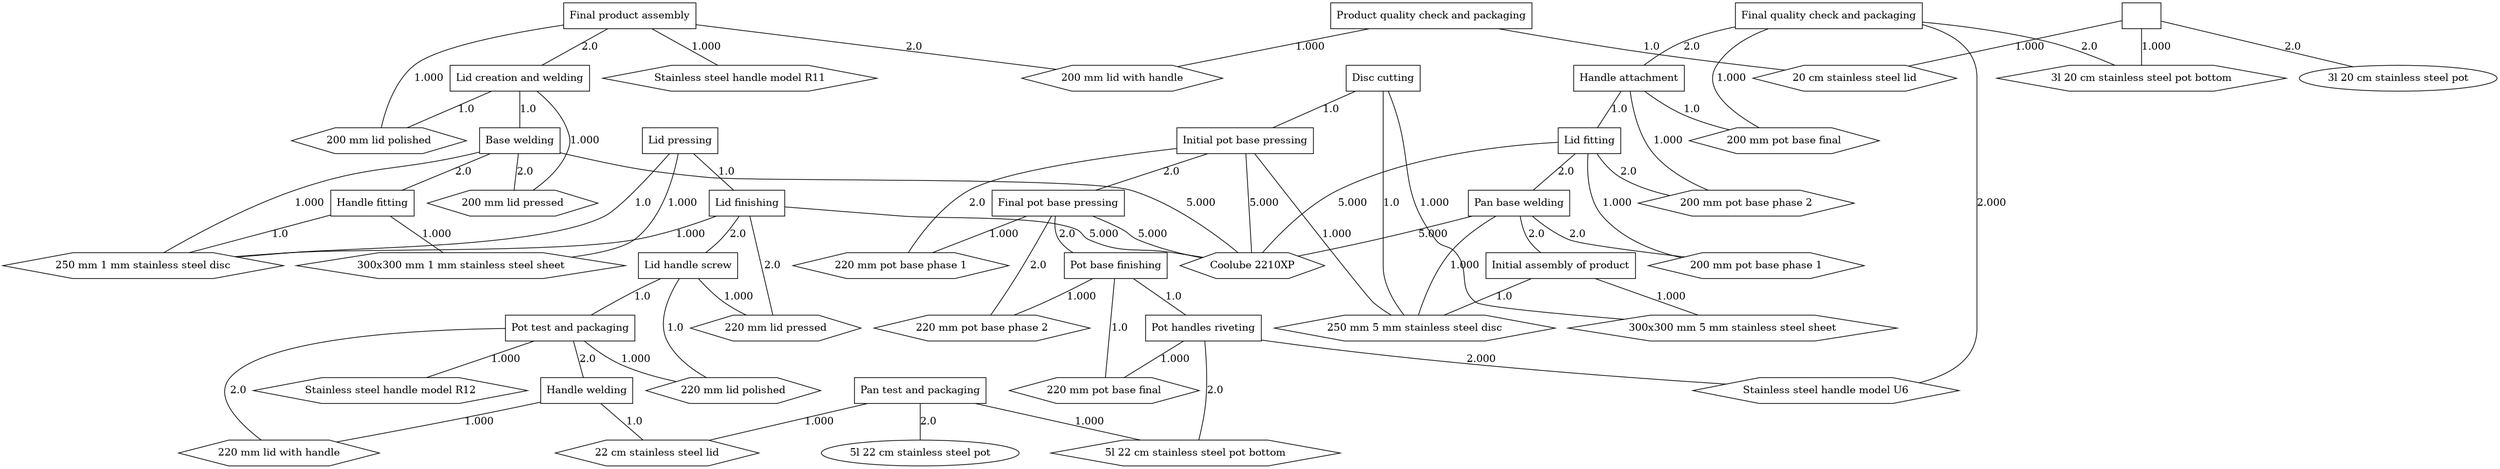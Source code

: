 @startuml
graph TreeDiagram {
"Disc cutting" [shape=rectangle]
"Disc cutting" -- "250 mm 5 mm stainless steel disc"[label = 1.0]
"Disc cutting" -- "Initial pot base pressing"[label = 1.0]
"Disc cutting" -- "300x300 mm 5 mm stainless steel sheet"[label = 1.000]
"300x300 mm 5 mm stainless steel sheet" [shape=hexagon]
"Initial pot base pressing" [shape=rectangle]
"Initial pot base pressing" -- "220 mm pot base phase 1"[label = 2.0]
"Initial pot base pressing" -- "Final pot base pressing"[label = 2.0]
"Initial pot base pressing" -- "250 mm 5 mm stainless steel disc"[label = 1.000]
"250 mm 5 mm stainless steel disc" [shape=hexagon]
"Initial pot base pressing" -- "Coolube 2210XP"[label = 5.000]
"Coolube 2210XP" [shape=hexagon]
"Final pot base pressing" [shape=rectangle]
"Final pot base pressing" -- "220 mm pot base phase 2"[label = 2.0]
"Final pot base pressing" -- "Pot base finishing"[label = 2.0]
"Final pot base pressing" -- "220 mm pot base phase 1"[label = 1.000]
"220 mm pot base phase 1" [shape=hexagon]
"Final pot base pressing" -- "Coolube 2210XP"[label = 5.000]
"Coolube 2210XP" [shape=hexagon]
"Pot base finishing" [shape=rectangle]
"Pot base finishing" -- "220 mm pot base final"[label = 1.0]
"Pot base finishing" -- "Pot handles riveting"[label = 1.0]
"Pot base finishing" -- "220 mm pot base phase 2"[label = 1.000]
"220 mm pot base phase 2" [shape=hexagon]
"Pot handles riveting" [shape=rectangle]
"Pot handles riveting" -- "5l 22 cm stainless steel pot bottom"[label = 2.0]
"Pot handles riveting" -- "Stainless steel handle model U6"[label = 2.000]
"Stainless steel handle model U6" [shape=hexagon]
"Pot handles riveting" -- "220 mm pot base final"[label = 1.000]
"220 mm pot base final" [shape=hexagon]
"Lid pressing" [shape=rectangle]
"Lid pressing" -- "250 mm 1 mm stainless steel disc"[label = 1.0]
"Lid pressing" -- "Lid finishing"[label = 1.0]
"Lid pressing" -- "300x300 mm 1 mm stainless steel sheet"[label = 1.000]
"300x300 mm 1 mm stainless steel sheet" [shape=hexagon]
"Lid finishing" [shape=rectangle]
"Lid finishing" -- "220 mm lid pressed"[label = 2.0]
"Lid finishing" -- "Lid handle screw"[label = 2.0]
"Lid finishing" -- "Coolube 2210XP"[label = 5.000]
"Coolube 2210XP" [shape=hexagon]
"Lid finishing" -- "250 mm 1 mm stainless steel disc"[label = 1.000]
"250 mm 1 mm stainless steel disc" [shape=hexagon]
"Lid handle screw" [shape=rectangle]
"Lid handle screw" -- "220 mm lid polished"[label = 1.0]
"Lid handle screw" -- "Pot test and packaging"[label = 1.0]
"Lid handle screw" -- "220 mm lid pressed"[label = 1.000]
"220 mm lid pressed" [shape=hexagon]
"Pot test and packaging" [shape=rectangle]
"Pot test and packaging" -- "220 mm lid with handle"[label = 2.0]
"Pot test and packaging" -- "Handle welding"[label = 2.0]
"Pot test and packaging" -- "Stainless steel handle model R12"[label = 1.000]
"Stainless steel handle model R12" [shape=hexagon]
"Pot test and packaging" -- "220 mm lid polished"[label = 1.000]
"220 mm lid polished" [shape=hexagon]
"Handle welding" [shape=rectangle]
"Handle welding" -- "22 cm stainless steel lid"[label = 1.0]
"Handle welding" -- "220 mm lid with handle"[label = 1.000]
"220 mm lid with handle" [shape=hexagon]
"Pan test and packaging" [shape=rectangle]
"Pan test and packaging" -- "5l 22 cm stainless steel pot"[label = 2.0]
"Pan test and packaging" -- "22 cm stainless steel lid"[label = 1.000]
"22 cm stainless steel lid" [shape=hexagon]
"Pan test and packaging" -- "5l 22 cm stainless steel pot bottom"[label = 1.000]
"5l 22 cm stainless steel pot bottom" [shape=hexagon]
"Initial assembly of product" [shape=rectangle]
"Initial assembly of product" -- "250 mm 5 mm stainless steel disc"[label = 1.0]
"Initial assembly of product" -- "300x300 mm 5 mm stainless steel sheet"[label = 1.000]
"300x300 mm 5 mm stainless steel sheet" [shape=hexagon]
"Pan base welding" [shape=rectangle]
"Pan base welding" -- "200 mm pot base phase 1"[label = 2.0]
"Pan base welding" -- "Initial assembly of product"[label = 2.0]
"Pan base welding" -- "250 mm 5 mm stainless steel disc"[label = 1.000]
"250 mm 5 mm stainless steel disc" [shape=hexagon]
"Pan base welding" -- "Coolube 2210XP"[label = 5.000]
"Coolube 2210XP" [shape=hexagon]
"Lid fitting" [shape=rectangle]
"Lid fitting" -- "200 mm pot base phase 2"[label = 2.0]
"Lid fitting" -- "Pan base welding"[label = 2.0]
"Lid fitting" -- "200 mm pot base phase 1"[label = 1.000]
"200 mm pot base phase 1" [shape=hexagon]
"Lid fitting" -- "Coolube 2210XP"[label = 5.000]
"Coolube 2210XP" [shape=hexagon]
"Handle attachment" [shape=rectangle]
"Handle attachment" -- "200 mm pot base final"[label = 1.0]
"Handle attachment" -- "Lid fitting"[label = 1.0]
"Handle attachment" -- "200 mm pot base phase 2"[label = 1.000]
"200 mm pot base phase 2" [shape=hexagon]
"Final quality check and packaging" [shape=rectangle]
"Final quality check and packaging" -- "3l 20 cm stainless steel pot bottom"[label = 2.0]
"Final quality check and packaging" -- "Handle attachment"[label = 2.0]
"Final quality check and packaging" -- "Stainless steel handle model U6"[label = 2.000]
"Stainless steel handle model U6" [shape=hexagon]
"Final quality check and packaging" -- "200 mm pot base final"[label = 1.000]
"200 mm pot base final" [shape=hexagon]
"Handle fitting" [shape=rectangle]
"Handle fitting" -- "250 mm 1 mm stainless steel disc"[label = 1.0]
"Handle fitting" -- "300x300 mm 1 mm stainless steel sheet"[label = 1.000]
"300x300 mm 1 mm stainless steel sheet" [shape=hexagon]
"Base welding" [shape=rectangle]
"Base welding" -- "200 mm lid pressed"[label = 2.0]
"Base welding" -- "Handle fitting"[label = 2.0]
"Base welding" -- "Coolube 2210XP"[label = 5.000]
"Coolube 2210XP" [shape=hexagon]
"Base welding" -- "250 mm 1 mm stainless steel disc"[label = 1.000]
"250 mm 1 mm stainless steel disc" [shape=hexagon]
"Lid creation and welding" [shape=rectangle]
"Lid creation and welding" -- "200 mm lid polished"[label = 1.0]
"Lid creation and welding" -- "Base welding"[label = 1.0]
"Lid creation and welding" -- "200 mm lid pressed"[label = 1.000]
"200 mm lid pressed" [shape=hexagon]
"Final product assembly" [shape=rectangle]
"Final product assembly" -- "200 mm lid with handle"[label = 2.0]
"Final product assembly" -- "Lid creation and welding"[label = 2.0]
"Final product assembly" -- "Stainless steel handle model R11"[label = 1.000]
"Stainless steel handle model R11" [shape=hexagon]
"Final product assembly" -- "200 mm lid polished"[label = 1.000]
"200 mm lid polished" [shape=hexagon]
"Product quality check and packaging" [shape=rectangle]
"Product quality check and packaging" -- "20 cm stainless steel lid"[label = 1.0]
"Product quality check and packaging" -- "200 mm lid with handle"[label = 1.000]
"200 mm lid with handle" [shape=hexagon]
"" [shape=rectangle]
"" -- "3l 20 cm stainless steel pot"[label = 2.0]
"" -- "3l 20 cm stainless steel pot bottom"[label = 1.000]
"3l 20 cm stainless steel pot bottom" [shape=hexagon]
"" -- "20 cm stainless steel lid"[label = 1.000]
"20 cm stainless steel lid" [shape=hexagon]
}
@enduml
